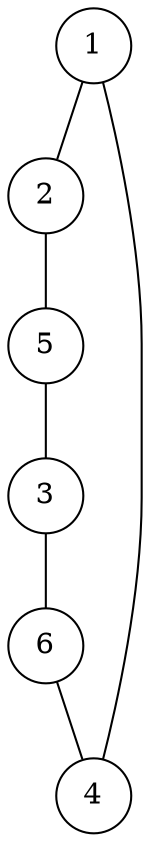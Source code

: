graph rand299566 {
	node [shape=circle fillcolor=white]
	1 [ pos = "5.000000,0.021671!"]
	2 [ pos = "2.666041,1.364179!"]
	3 [ pos = "0.164967,3.031806!"]
	4 [ pos = "4.067276,4.260411!"]
	5 [ pos = "0.183206,1.181416!"]
	6 [ pos = "3.922890,4.877620!"]

	1 -- 2
	2 -- 5
	3 -- 6
	4 -- 1
	5 -- 3
	6 -- 4
}